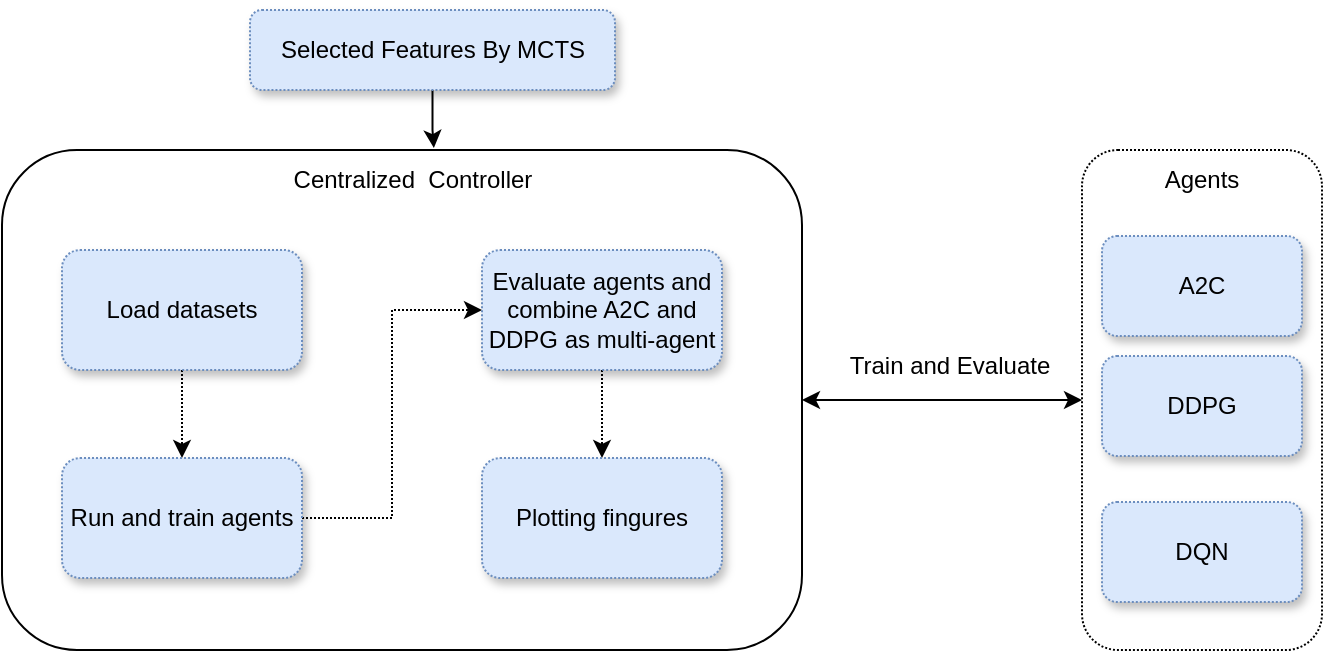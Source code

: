 <mxfile version="20.2.0" type="device"><diagram id="S1uNlCfisc55m5zZvph1" name="Page-1"><mxGraphModel dx="720" dy="418" grid="1" gridSize="10" guides="1" tooltips="1" connect="1" arrows="1" fold="1" page="1" pageScale="1" pageWidth="850" pageHeight="1100" math="0" shadow="0"><root><mxCell id="0"/><mxCell id="1" parent="0"/><mxCell id="qR5GJQf-PYSICiZhii96-23" style="edgeStyle=orthogonalEdgeStyle;rounded=0;orthogonalLoop=1;jettySize=auto;html=1;entryX=0;entryY=0.5;entryDx=0;entryDy=0;startArrow=classic;startFill=1;" parent="1" source="qR5GJQf-PYSICiZhii96-1" target="qR5GJQf-PYSICiZhii96-5" edge="1"><mxGeometry relative="1" as="geometry"/></mxCell><mxCell id="qR5GJQf-PYSICiZhii96-1" value="" style="rounded=1;whiteSpace=wrap;html=1;" parent="1" vertex="1"><mxGeometry x="100" y="80" width="400" height="250" as="geometry"/></mxCell><mxCell id="qR5GJQf-PYSICiZhii96-2" value="Centralized&amp;nbsp; Controller" style="text;html=1;strokeColor=none;fillColor=none;align=center;verticalAlign=middle;whiteSpace=wrap;rounded=0;" parent="1" vertex="1"><mxGeometry x="237.5" y="80" width="135" height="30" as="geometry"/></mxCell><mxCell id="qR5GJQf-PYSICiZhii96-4" style="edgeStyle=orthogonalEdgeStyle;rounded=0;orthogonalLoop=1;jettySize=auto;html=1;entryX=0.581;entryY=-0.033;entryDx=0;entryDy=0;entryPerimeter=0;" parent="1" source="qR5GJQf-PYSICiZhii96-3" target="qR5GJQf-PYSICiZhii96-2" edge="1"><mxGeometry relative="1" as="geometry"/></mxCell><mxCell id="qR5GJQf-PYSICiZhii96-3" value="Selected Features By MCTS" style="rounded=1;whiteSpace=wrap;html=1;fillColor=#dae8fc;strokeColor=#6c8ebf;dashed=1;dashPattern=1 1;shadow=1;" parent="1" vertex="1"><mxGeometry x="224" y="10" width="182.5" height="40" as="geometry"/></mxCell><mxCell id="qR5GJQf-PYSICiZhii96-5" value="" style="rounded=1;whiteSpace=wrap;html=1;dashed=1;dashPattern=1 1;" parent="1" vertex="1"><mxGeometry x="640" y="80" width="120" height="250" as="geometry"/></mxCell><mxCell id="qR5GJQf-PYSICiZhii96-6" value="Agents" style="text;html=1;strokeColor=none;fillColor=none;align=center;verticalAlign=middle;whiteSpace=wrap;rounded=0;dashed=1;dashPattern=1 1;" parent="1" vertex="1"><mxGeometry x="670" y="80" width="60" height="30" as="geometry"/></mxCell><mxCell id="qR5GJQf-PYSICiZhii96-7" value="A2C" style="rounded=1;whiteSpace=wrap;html=1;dashed=1;dashPattern=1 1;fillColor=#dae8fc;strokeColor=#6c8ebf;shadow=1;" parent="1" vertex="1"><mxGeometry x="650" y="123" width="100" height="50" as="geometry"/></mxCell><mxCell id="qR5GJQf-PYSICiZhii96-8" value="DDPG" style="rounded=1;whiteSpace=wrap;html=1;dashed=1;dashPattern=1 1;fillColor=#dae8fc;strokeColor=#6c8ebf;shadow=1;" parent="1" vertex="1"><mxGeometry x="650" y="183" width="100" height="50" as="geometry"/></mxCell><mxCell id="qR5GJQf-PYSICiZhii96-16" value="" style="edgeStyle=orthogonalEdgeStyle;rounded=0;orthogonalLoop=1;jettySize=auto;html=1;dashed=1;dashPattern=1 1;" parent="1" source="qR5GJQf-PYSICiZhii96-11" target="qR5GJQf-PYSICiZhii96-12" edge="1"><mxGeometry relative="1" as="geometry"/></mxCell><mxCell id="qR5GJQf-PYSICiZhii96-11" value="Load datasets" style="rounded=1;whiteSpace=wrap;html=1;shadow=1;dashed=1;dashPattern=1 1;fillColor=#dae8fc;strokeColor=#6c8ebf;" parent="1" vertex="1"><mxGeometry x="130" y="130" width="120" height="60" as="geometry"/></mxCell><mxCell id="qR5GJQf-PYSICiZhii96-19" style="edgeStyle=orthogonalEdgeStyle;rounded=0;orthogonalLoop=1;jettySize=auto;html=1;entryX=0;entryY=0.5;entryDx=0;entryDy=0;dashed=1;dashPattern=1 1;" parent="1" source="qR5GJQf-PYSICiZhii96-12" target="qR5GJQf-PYSICiZhii96-13" edge="1"><mxGeometry relative="1" as="geometry"/></mxCell><mxCell id="qR5GJQf-PYSICiZhii96-12" value="Run and train agents" style="rounded=1;whiteSpace=wrap;html=1;shadow=1;dashed=1;dashPattern=1 1;fillColor=#dae8fc;strokeColor=#6c8ebf;" parent="1" vertex="1"><mxGeometry x="130" y="234" width="120" height="60" as="geometry"/></mxCell><mxCell id="qR5GJQf-PYSICiZhii96-20" value="" style="edgeStyle=orthogonalEdgeStyle;rounded=0;orthogonalLoop=1;jettySize=auto;html=1;dashed=1;dashPattern=1 1;" parent="1" source="qR5GJQf-PYSICiZhii96-13" target="qR5GJQf-PYSICiZhii96-14" edge="1"><mxGeometry relative="1" as="geometry"/></mxCell><mxCell id="qR5GJQf-PYSICiZhii96-13" value="Evaluate agents and combine A2C and DDPG as multi-agent" style="rounded=1;whiteSpace=wrap;html=1;shadow=1;dashed=1;dashPattern=1 1;fillColor=#dae8fc;strokeColor=#6c8ebf;" parent="1" vertex="1"><mxGeometry x="340" y="130" width="120" height="60" as="geometry"/></mxCell><mxCell id="qR5GJQf-PYSICiZhii96-14" value="Plotting fingures" style="rounded=1;whiteSpace=wrap;html=1;shadow=1;dashed=1;dashPattern=1 1;fillColor=#dae8fc;strokeColor=#6c8ebf;" parent="1" vertex="1"><mxGeometry x="340" y="234" width="120" height="60" as="geometry"/></mxCell><mxCell id="qR5GJQf-PYSICiZhii96-15" value="DQN" style="rounded=1;whiteSpace=wrap;html=1;dashed=1;dashPattern=1 1;fillColor=#dae8fc;strokeColor=#6c8ebf;shadow=1;" parent="1" vertex="1"><mxGeometry x="650" y="256" width="100" height="50" as="geometry"/></mxCell><mxCell id="qR5GJQf-PYSICiZhii96-24" value="Train and Evaluate" style="text;html=1;strokeColor=none;fillColor=none;align=center;verticalAlign=middle;whiteSpace=wrap;rounded=0;shadow=1;dashed=1;dashPattern=1 1;" parent="1" vertex="1"><mxGeometry x="499" y="173" width="150" height="30" as="geometry"/></mxCell></root></mxGraphModel></diagram></mxfile>